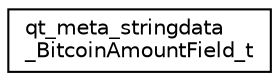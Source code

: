 digraph "Graphical Class Hierarchy"
{
 // LATEX_PDF_SIZE
  edge [fontname="Helvetica",fontsize="10",labelfontname="Helvetica",labelfontsize="10"];
  node [fontname="Helvetica",fontsize="10",shape=record];
  rankdir="LR";
  Node0 [label="qt_meta_stringdata\l_BitcoinAmountField_t",height=0.2,width=0.4,color="black", fillcolor="white", style="filled",URL="$structqt__meta__stringdata___bitcoin_amount_field__t.html",tooltip=" "];
}
